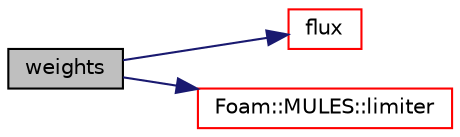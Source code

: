 digraph "weights"
{
  bgcolor="transparent";
  edge [fontname="Helvetica",fontsize="10",labelfontname="Helvetica",labelfontsize="10"];
  node [fontname="Helvetica",fontsize="10",shape=record];
  rankdir="LR";
  Node210 [label="weights",height=0.2,width=0.4,color="black", fillcolor="grey75", style="filled", fontcolor="black"];
  Node210 -> Node211 [color="midnightblue",fontsize="10",style="solid",fontname="Helvetica"];
  Node211 [label="flux",height=0.2,width=0.4,color="red",URL="$a23865.html#a9f689310e376cc9a29a8bb3572fa0d07",tooltip="Return the interpolation weighting factors. "];
  Node210 -> Node213 [color="midnightblue",fontsize="10",style="solid",fontname="Helvetica"];
  Node213 [label="Foam::MULES::limiter",height=0.2,width=0.4,color="red",URL="$a21864.html#ae7bb06bb4b6724eb8a202da04f6e5557"];
}
